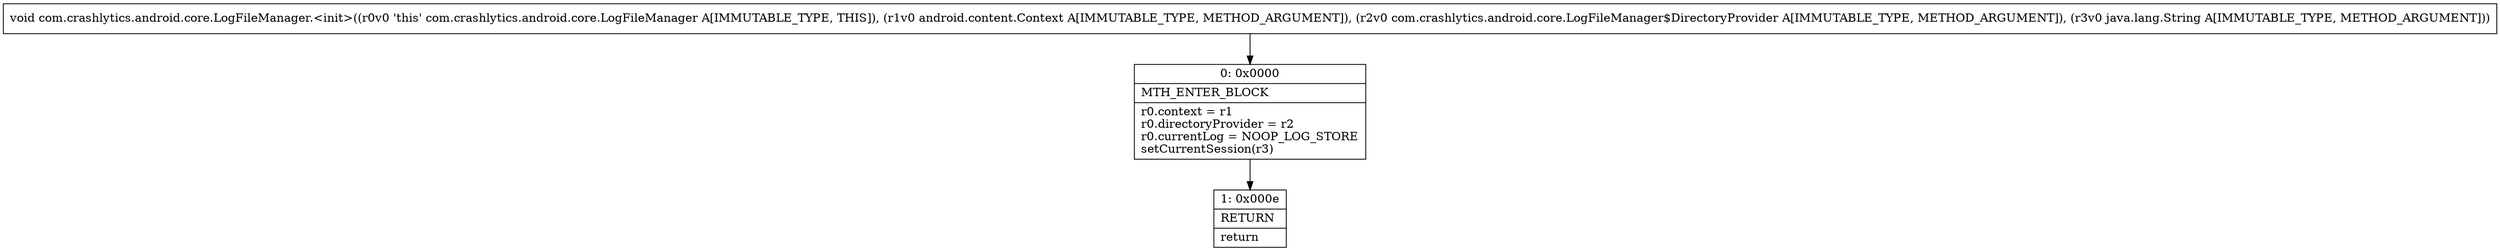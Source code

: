 digraph "CFG forcom.crashlytics.android.core.LogFileManager.\<init\>(Landroid\/content\/Context;Lcom\/crashlytics\/android\/core\/LogFileManager$DirectoryProvider;Ljava\/lang\/String;)V" {
Node_0 [shape=record,label="{0\:\ 0x0000|MTH_ENTER_BLOCK\l|r0.context = r1\lr0.directoryProvider = r2\lr0.currentLog = NOOP_LOG_STORE\lsetCurrentSession(r3)\l}"];
Node_1 [shape=record,label="{1\:\ 0x000e|RETURN\l|return\l}"];
MethodNode[shape=record,label="{void com.crashlytics.android.core.LogFileManager.\<init\>((r0v0 'this' com.crashlytics.android.core.LogFileManager A[IMMUTABLE_TYPE, THIS]), (r1v0 android.content.Context A[IMMUTABLE_TYPE, METHOD_ARGUMENT]), (r2v0 com.crashlytics.android.core.LogFileManager$DirectoryProvider A[IMMUTABLE_TYPE, METHOD_ARGUMENT]), (r3v0 java.lang.String A[IMMUTABLE_TYPE, METHOD_ARGUMENT])) }"];
MethodNode -> Node_0;
Node_0 -> Node_1;
}


